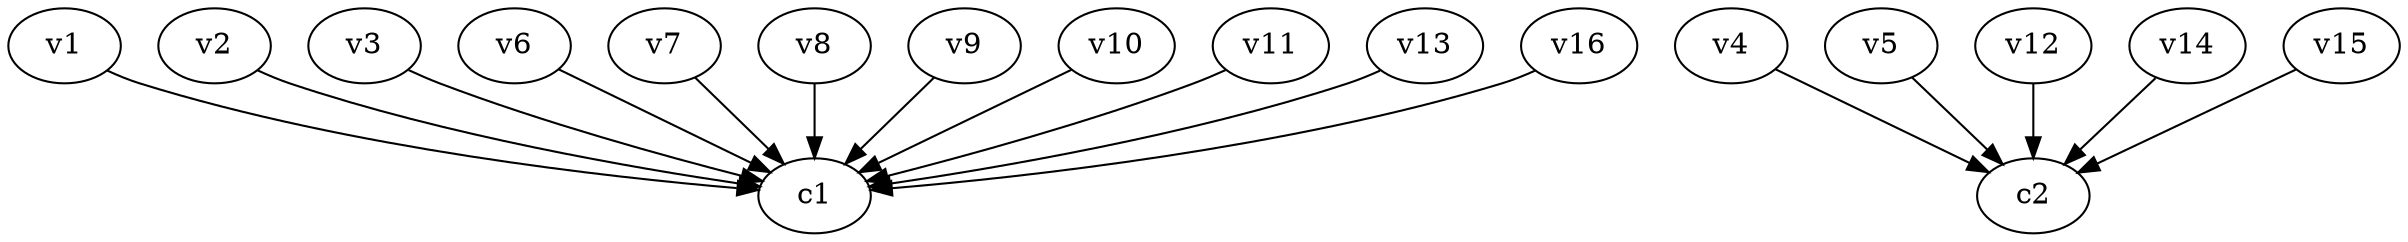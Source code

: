 strict digraph  {
c1;
c2;
v1;
v2;
v3;
v4;
v5;
v6;
v7;
v8;
v9;
v10;
v11;
v12;
v13;
v14;
v15;
v16;
v1 -> c1  [weight=1];
v2 -> c1  [weight=1];
v3 -> c1  [weight=1];
v4 -> c2  [weight=1];
v5 -> c2  [weight=1];
v6 -> c1  [weight=1];
v7 -> c1  [weight=1];
v8 -> c1  [weight=1];
v9 -> c1  [weight=1];
v10 -> c1  [weight=1];
v11 -> c1  [weight=1];
v12 -> c2  [weight=1];
v13 -> c1  [weight=1];
v14 -> c2  [weight=1];
v15 -> c2  [weight=1];
v16 -> c1  [weight=1];
}
